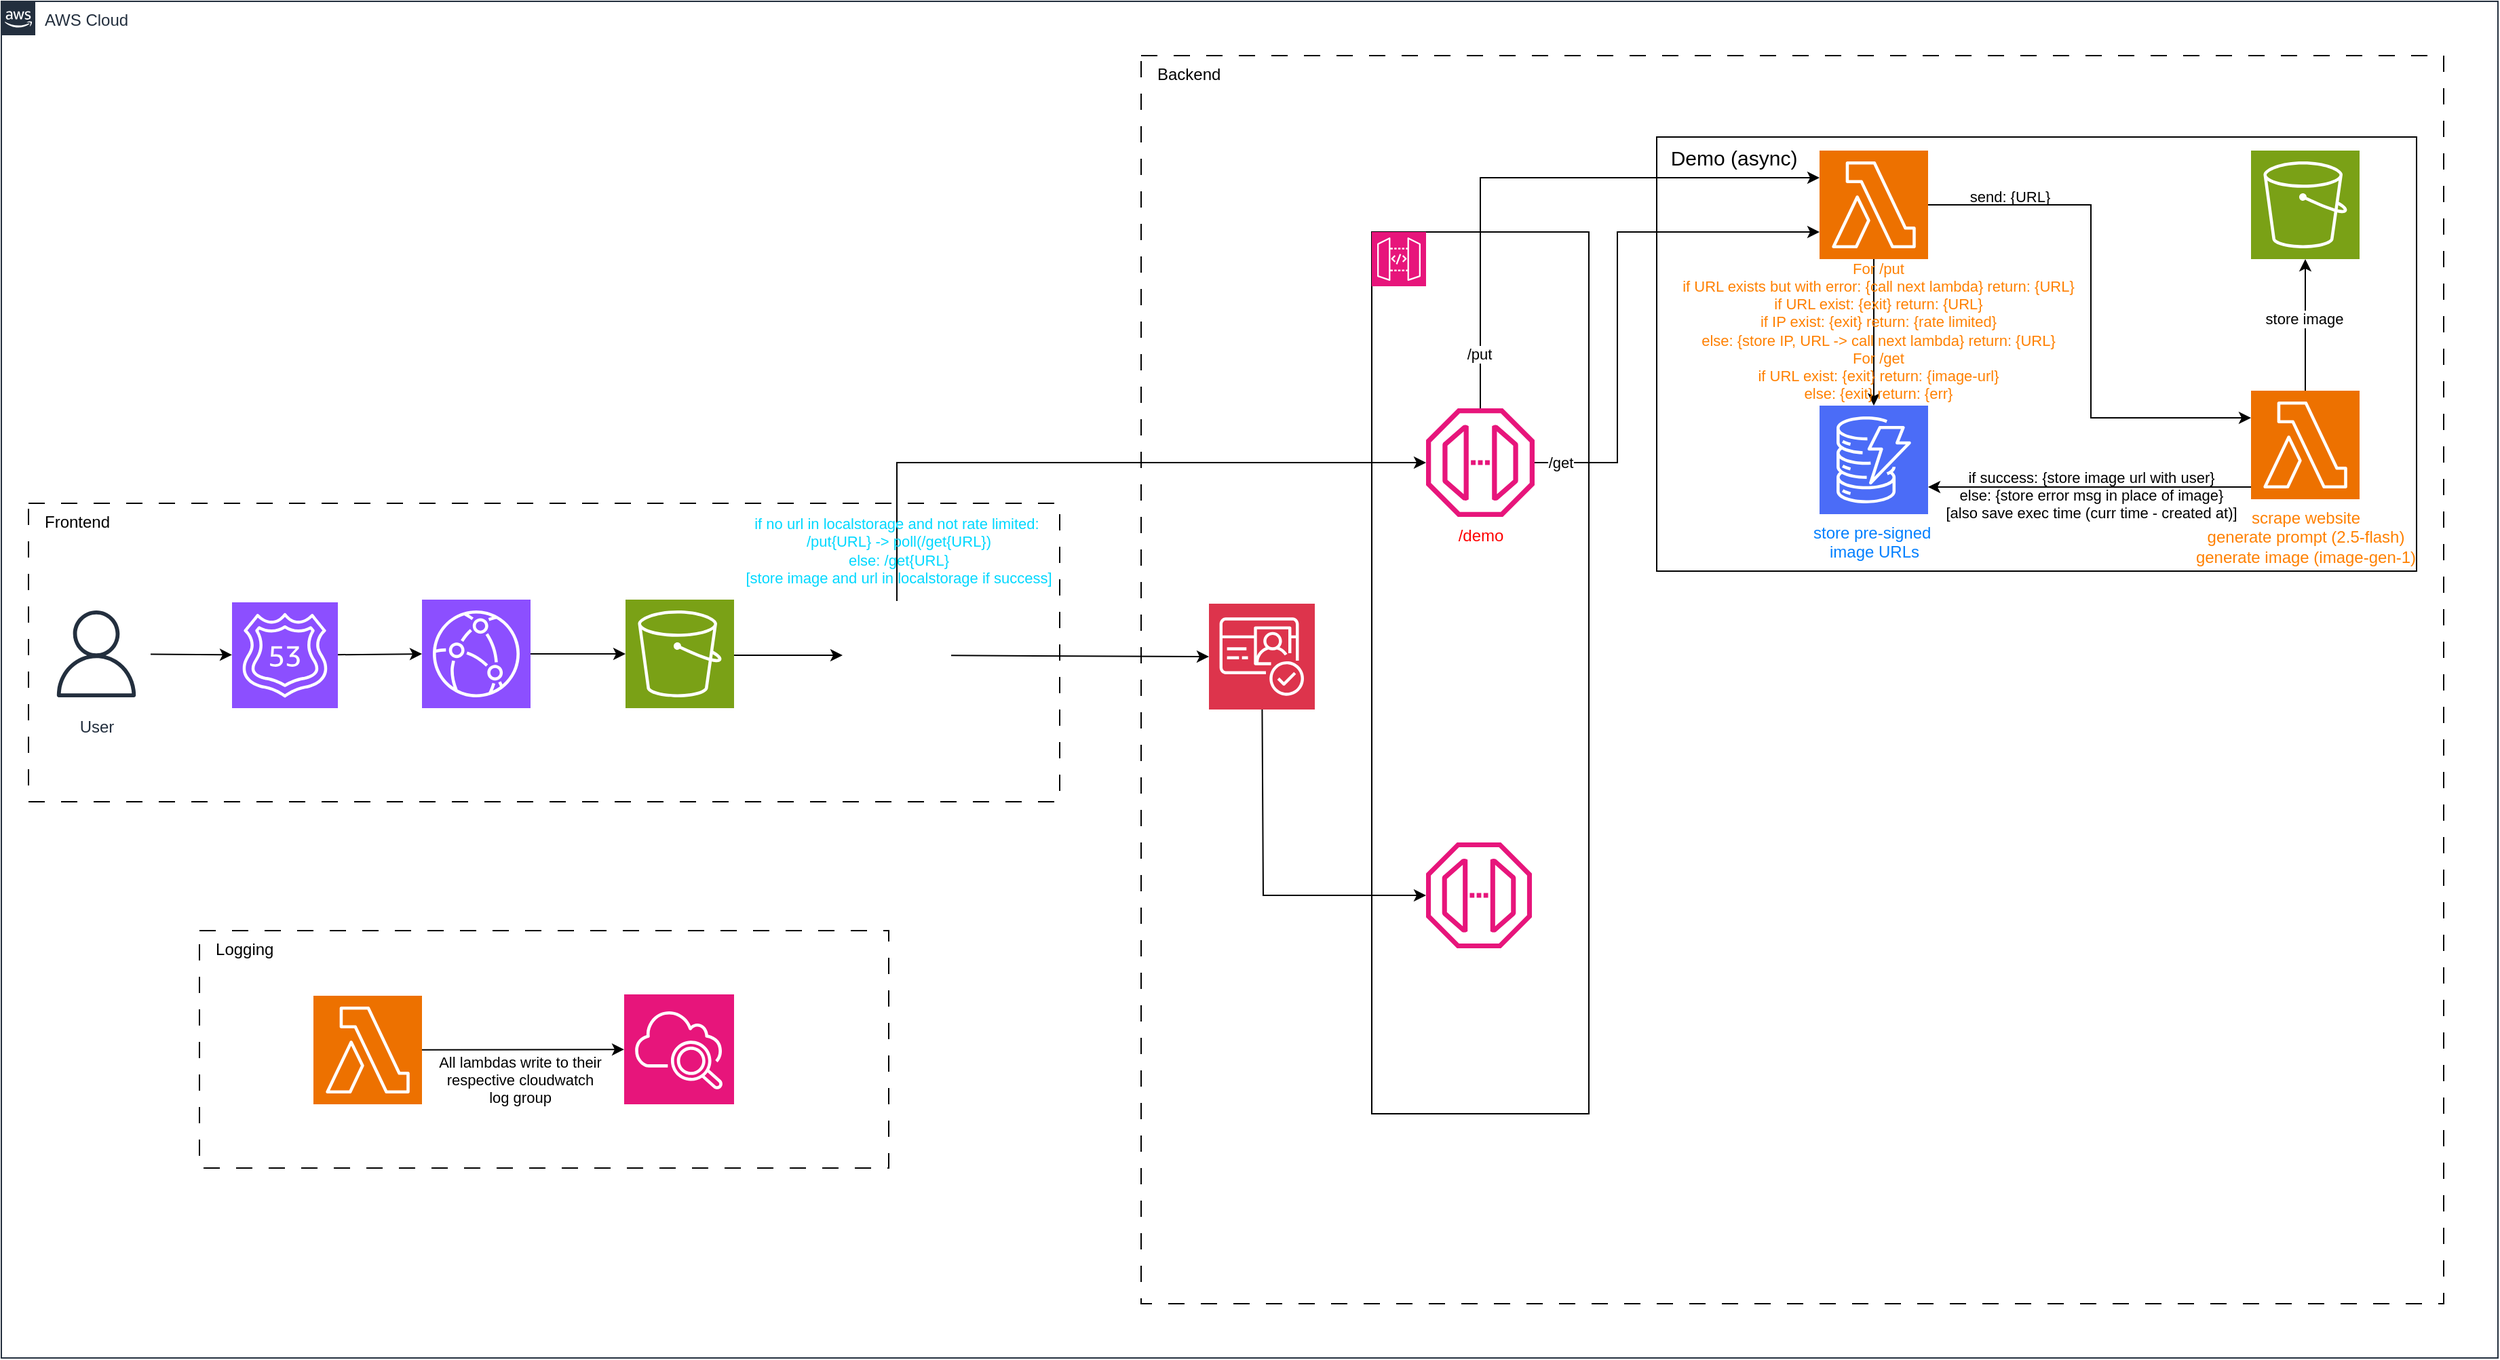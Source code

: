 <mxfile>
    <diagram id="Ht1M8jgEwFfnCIfOTk4-" name="Page-1">
        <mxGraphModel dx="2965" dy="1236" grid="0" gridSize="10" guides="1" tooltips="1" connect="1" arrows="1" fold="1" page="0" pageScale="1" pageWidth="1169" pageHeight="827" math="0" shadow="0">
            <root>
                <mxCell id="0"/>
                <mxCell id="1" parent="0"/>
                <mxCell id="UEzPUAAOIrF-is8g5C7q-74" value="AWS Cloud" style="points=[[0,0],[0.25,0],[0.5,0],[0.75,0],[1,0],[1,0.25],[1,0.5],[1,0.75],[1,1],[0.75,1],[0.5,1],[0.25,1],[0,1],[0,0.75],[0,0.5],[0,0.25]];outlineConnect=0;gradientColor=none;html=1;whiteSpace=wrap;fontSize=12;fontStyle=0;shape=mxgraph.aws4.group;grIcon=mxgraph.aws4.group_aws_cloud_alt;strokeColor=#232F3E;fillColor=none;verticalAlign=top;align=left;spacingLeft=30;fontColor=#232F3E;labelBackgroundColor=#ffffff;container=1;pointerEvents=0;collapsible=0;recursiveResize=0;" parent="1" vertex="1">
                    <mxGeometry x="-39" y="-294" width="1840" height="1000" as="geometry"/>
                </mxCell>
                <mxCell id="q4Ez89YPsQDKpwayuKLo-72" value="" style="rounded=0;whiteSpace=wrap;html=1;fillColor=none;" parent="UEzPUAAOIrF-is8g5C7q-74" vertex="1">
                    <mxGeometry x="1010" y="170" width="160" height="650" as="geometry"/>
                </mxCell>
                <mxCell id="q4Ez89YPsQDKpwayuKLo-29" value="&amp;nbsp; &amp;nbsp;Frontend" style="rounded=0;whiteSpace=wrap;html=1;fillColor=none;dashed=1;dashPattern=12 12;align=left;verticalAlign=top;" parent="UEzPUAAOIrF-is8g5C7q-74" vertex="1">
                    <mxGeometry x="20" y="370" width="760" height="220" as="geometry"/>
                </mxCell>
                <mxCell id="q4Ez89YPsQDKpwayuKLo-46" value="&amp;nbsp; &amp;nbsp;Backend" style="rounded=0;whiteSpace=wrap;html=1;fillColor=none;dashed=1;dashPattern=12 12;align=left;verticalAlign=top;movable=1;resizable=1;rotatable=1;deletable=1;editable=1;locked=0;connectable=1;" parent="UEzPUAAOIrF-is8g5C7q-74" vertex="1">
                    <mxGeometry x="840" y="40" width="960" height="920" as="geometry"/>
                </mxCell>
                <mxCell id="q4Ez89YPsQDKpwayuKLo-14" style="edgeStyle=orthogonalEdgeStyle;rounded=0;orthogonalLoop=1;jettySize=auto;html=1;" parent="UEzPUAAOIrF-is8g5C7q-74" source="q4Ez89YPsQDKpwayuKLo-3" target="q4Ez89YPsQDKpwayuKLo-4" edge="1">
                    <mxGeometry relative="1" as="geometry"/>
                </mxCell>
                <mxCell id="q4Ez89YPsQDKpwayuKLo-3" value="" style="sketch=0;points=[[0,0,0],[0.25,0,0],[0.5,0,0],[0.75,0,0],[1,0,0],[0,1,0],[0.25,1,0],[0.5,1,0],[0.75,1,0],[1,1,0],[0,0.25,0],[0,0.5,0],[0,0.75,0],[1,0.25,0],[1,0.5,0],[1,0.75,0]];outlineConnect=0;fontColor=#232F3E;fillColor=#8C4FFF;strokeColor=#ffffff;dashed=0;verticalLabelPosition=bottom;verticalAlign=top;align=center;html=1;fontSize=12;fontStyle=0;aspect=fixed;shape=mxgraph.aws4.resourceIcon;resIcon=mxgraph.aws4.cloudfront;" parent="UEzPUAAOIrF-is8g5C7q-74" vertex="1">
                    <mxGeometry x="310" y="441" width="80" height="80" as="geometry"/>
                </mxCell>
                <mxCell id="q4Ez89YPsQDKpwayuKLo-19" style="edgeStyle=orthogonalEdgeStyle;rounded=0;orthogonalLoop=1;jettySize=auto;html=1;entryX=0;entryY=0.5;entryDx=0;entryDy=0;" parent="UEzPUAAOIrF-is8g5C7q-74" source="q4Ez89YPsQDKpwayuKLo-4" target="q4Ez89YPsQDKpwayuKLo-18" edge="1">
                    <mxGeometry relative="1" as="geometry">
                        <Array as="points">
                            <mxPoint x="560" y="482"/>
                            <mxPoint x="560" y="482"/>
                        </Array>
                    </mxGeometry>
                </mxCell>
                <mxCell id="q4Ez89YPsQDKpwayuKLo-4" value="" style="sketch=0;points=[[0,0,0],[0.25,0,0],[0.5,0,0],[0.75,0,0],[1,0,0],[0,1,0],[0.25,1,0],[0.5,1,0],[0.75,1,0],[1,1,0],[0,0.25,0],[0,0.5,0],[0,0.75,0],[1,0.25,0],[1,0.5,0],[1,0.75,0]];outlineConnect=0;fontColor=#232F3E;fillColor=#7AA116;strokeColor=#ffffff;dashed=0;verticalLabelPosition=bottom;verticalAlign=top;align=center;html=1;fontSize=12;fontStyle=0;aspect=fixed;shape=mxgraph.aws4.resourceIcon;resIcon=mxgraph.aws4.s3;" parent="UEzPUAAOIrF-is8g5C7q-74" vertex="1">
                    <mxGeometry x="460" y="441" width="80" height="80" as="geometry"/>
                </mxCell>
                <mxCell id="q4Ez89YPsQDKpwayuKLo-5" value="&lt;font style=&quot;font-size: 15px;&quot;&gt;&amp;nbsp; Demo (async)&lt;/font&gt;" style="whiteSpace=wrap;html=1;fillColor=none;glass=0;rounded=0;align=left;verticalAlign=top;" parent="UEzPUAAOIrF-is8g5C7q-74" vertex="1">
                    <mxGeometry x="1220" y="100" width="560" height="320" as="geometry"/>
                </mxCell>
                <mxCell id="q4Ez89YPsQDKpwayuKLo-7" value="" style="sketch=0;points=[[0,0,0],[0.25,0,0],[0.5,0,0],[0.75,0,0],[1,0,0],[0,1,0],[0.25,1,0],[0.5,1,0],[0.75,1,0],[1,1,0],[0,0.25,0],[0,0.5,0],[0,0.75,0],[1,0.25,0],[1,0.5,0],[1,0.75,0]];outlineConnect=0;fontColor=#232F3E;fillColor=#ED7100;strokeColor=#ffffff;dashed=0;verticalLabelPosition=bottom;verticalAlign=top;align=center;html=1;fontSize=12;fontStyle=0;aspect=fixed;shape=mxgraph.aws4.resourceIcon;resIcon=mxgraph.aws4.lambda;" parent="UEzPUAAOIrF-is8g5C7q-74" vertex="1">
                    <mxGeometry x="1340" y="110" width="80" height="80" as="geometry"/>
                </mxCell>
                <mxCell id="q4Ez89YPsQDKpwayuKLo-8" value="&lt;div&gt;&lt;font style=&quot;color: rgb(255, 128, 0);&quot;&gt;scrape website&lt;/font&gt;&lt;/div&gt;&lt;div&gt;&lt;font style=&quot;color: rgb(255, 128, 0);&quot;&gt;generate prompt (2.5-flash)&lt;/font&gt;&lt;/div&gt;&lt;span&gt;&lt;font style=&quot;color: rgb(255, 128, 0);&quot;&gt;generate image (image-gen-1)&lt;/font&gt;&lt;/span&gt;" style="sketch=0;points=[[0,0,0],[0.25,0,0],[0.5,0,0],[0.75,0,0],[1,0,0],[0,1,0],[0.25,1,0],[0.5,1,0],[0.75,1,0],[1,1,0],[0,0.25,0],[0,0.5,0],[0,0.75,0],[1,0.25,0],[1,0.5,0],[1,0.75,0]];outlineConnect=0;fontColor=#232F3E;fillColor=#ED7100;strokeColor=#ffffff;dashed=0;verticalLabelPosition=bottom;verticalAlign=top;align=center;html=1;fontSize=12;fontStyle=0;aspect=fixed;shape=mxgraph.aws4.resourceIcon;resIcon=mxgraph.aws4.lambda;" parent="UEzPUAAOIrF-is8g5C7q-74" vertex="1">
                    <mxGeometry x="1658" y="287" width="80" height="80" as="geometry"/>
                </mxCell>
                <mxCell id="q4Ez89YPsQDKpwayuKLo-9" value="&lt;div&gt;&lt;font style=&quot;color: rgb(0, 127, 255);&quot;&gt;store pre-signed&amp;nbsp;&lt;/font&gt;&lt;/div&gt;&lt;div&gt;&lt;font style=&quot;color: rgb(0, 127, 255);&quot;&gt;image URLs&lt;/font&gt;&lt;/div&gt;" style="sketch=0;points=[[0,0,0],[0.25,0,0],[0.5,0,0],[0.75,0,0],[1,0,0],[0,1,0],[0.25,1,0],[0.5,1,0],[0.75,1,0],[1,1,0],[0,0.25,0],[0,0.5,0],[0,0.75,0],[1,0.25,0],[1,0.5,0],[1,0.75,0]];outlineConnect=0;fontColor=#232F3E;fillColor=#4B6CF7;strokeColor=#ffffff;dashed=0;verticalLabelPosition=bottom;verticalAlign=top;align=center;html=1;fontSize=12;fontStyle=0;aspect=fixed;shape=mxgraph.aws4.resourceIcon;resIcon=mxgraph.aws4.dynamodb;" parent="UEzPUAAOIrF-is8g5C7q-74" vertex="1">
                    <mxGeometry x="1340" y="298" width="80" height="80" as="geometry"/>
                </mxCell>
                <mxCell id="9" style="edgeStyle=none;html=1;" parent="UEzPUAAOIrF-is8g5C7q-74" source="q4Ez89YPsQDKpwayuKLo-10" target="6" edge="1">
                    <mxGeometry relative="1" as="geometry"/>
                </mxCell>
                <mxCell id="q4Ez89YPsQDKpwayuKLo-10" value="User" style="sketch=0;outlineConnect=0;fontColor=#232F3E;gradientColor=none;strokeColor=#232F3E;fillColor=#ffffff;dashed=0;verticalLabelPosition=bottom;verticalAlign=top;align=center;html=1;fontSize=12;fontStyle=0;aspect=fixed;shape=mxgraph.aws4.resourceIcon;resIcon=mxgraph.aws4.user;" parent="UEzPUAAOIrF-is8g5C7q-74" vertex="1">
                    <mxGeometry x="30" y="441" width="80" height="80" as="geometry"/>
                </mxCell>
                <mxCell id="q4Ez89YPsQDKpwayuKLo-61" style="edgeStyle=orthogonalEdgeStyle;rounded=0;orthogonalLoop=1;jettySize=auto;html=1;exitX=0.5;exitY=0;exitDx=0;exitDy=0;" parent="UEzPUAAOIrF-is8g5C7q-74" source="q4Ez89YPsQDKpwayuKLo-18" target="q4Ez89YPsQDKpwayuKLo-55" edge="1">
                    <mxGeometry relative="1" as="geometry">
                        <Array as="points">
                            <mxPoint x="660" y="340"/>
                        </Array>
                    </mxGeometry>
                </mxCell>
                <mxCell id="q4Ez89YPsQDKpwayuKLo-65" value="&lt;div&gt;&lt;font style=&quot;color: light-dark(rgb(0, 216, 255), rgb(237, 237, 237));&quot;&gt;if no url in localstorage and not rate limited:&amp;nbsp;&lt;/font&gt;&lt;/div&gt;&lt;div&gt;&lt;font style=&quot;color: light-dark(rgb(0, 216, 255), rgb(237, 237, 237));&quot;&gt;/put{URL} -&amp;gt; poll(/get{URL})&lt;/font&gt;&lt;/div&gt;&lt;div&gt;&lt;font style=&quot;color: light-dark(rgb(0, 216, 255), rgb(237, 237, 237));&quot;&gt;else: /get{URL}&lt;/font&gt;&lt;/div&gt;&lt;div&gt;&lt;font style=&quot;color: light-dark(rgb(0, 216, 255), rgb(237, 237, 237));&quot;&gt;[store image and url in localstorage if success]&lt;/font&gt;&lt;/div&gt;" style="edgeLabel;html=1;align=center;verticalAlign=middle;resizable=0;points=[];labelBackgroundColor=none;" parent="q4Ez89YPsQDKpwayuKLo-61" vertex="1" connectable="0">
                    <mxGeometry x="0.119" y="2" relative="1" as="geometry">
                        <mxPoint x="-173" y="67" as="offset"/>
                    </mxGeometry>
                </mxCell>
                <mxCell id="q4Ez89YPsQDKpwayuKLo-18" value="" style="shape=image;verticalLabelPosition=bottom;labelBackgroundColor=default;verticalAlign=top;aspect=fixed;imageAspect=0;image=https://cdn.freebiesupply.com/logos/large/2x/react-1-logo-png-transparent.png;" parent="UEzPUAAOIrF-is8g5C7q-74" vertex="1">
                    <mxGeometry x="620" y="442" width="80" height="80" as="geometry"/>
                </mxCell>
                <mxCell id="q4Ez89YPsQDKpwayuKLo-55" value="&lt;span style=&quot;background-color: light-dark(#ffffff, var(--ge-dark-color, #121212));&quot;&gt;&lt;font style=&quot;color: rgb(255, 0, 0);&quot;&gt;/demo&lt;/font&gt;&lt;/span&gt;" style="sketch=0;outlineConnect=0;fontColor=#232F3E;gradientColor=none;fillColor=#E7157B;strokeColor=none;dashed=0;verticalLabelPosition=bottom;verticalAlign=top;align=center;html=1;fontSize=12;fontStyle=0;aspect=fixed;pointerEvents=1;shape=mxgraph.aws4.endpoint;" parent="UEzPUAAOIrF-is8g5C7q-74" vertex="1">
                    <mxGeometry x="1050" y="300" width="80" height="80" as="geometry"/>
                </mxCell>
                <mxCell id="q4Ez89YPsQDKpwayuKLo-59" value="" style="sketch=0;outlineConnect=0;fontColor=#232F3E;gradientColor=none;fillColor=#E7157B;strokeColor=none;dashed=0;verticalLabelPosition=bottom;verticalAlign=top;align=center;html=1;fontSize=12;fontStyle=0;aspect=fixed;pointerEvents=1;shape=mxgraph.aws4.endpoint;" parent="UEzPUAAOIrF-is8g5C7q-74" vertex="1">
                    <mxGeometry x="1050" y="620" width="78" height="78" as="geometry"/>
                </mxCell>
                <mxCell id="q4Ez89YPsQDKpwayuKLo-68" style="edgeStyle=orthogonalEdgeStyle;rounded=0;orthogonalLoop=1;jettySize=auto;html=1;entryX=0.5;entryY=0;entryDx=0;entryDy=0;entryPerimeter=0;" parent="UEzPUAAOIrF-is8g5C7q-74" source="q4Ez89YPsQDKpwayuKLo-7" target="q4Ez89YPsQDKpwayuKLo-9" edge="1">
                    <mxGeometry relative="1" as="geometry"/>
                </mxCell>
                <mxCell id="q4Ez89YPsQDKpwayuKLo-69" value="&lt;div&gt;&lt;font style=&quot;color: rgb(255, 128, 0);&quot;&gt;For /put&lt;/font&gt;&lt;/div&gt;&lt;div&gt;&lt;font style=&quot;color: rgb(255, 128, 0);&quot;&gt;if URL exists but with error: {call next lambda} return: {URL}&lt;/font&gt;&lt;/div&gt;&lt;div&gt;&lt;font style=&quot;color: rgb(255, 128, 0);&quot;&gt;if URL exist: {exit} return: {URL}&lt;/font&gt;&lt;/div&gt;&lt;div&gt;&lt;font style=&quot;color: rgb(255, 128, 0);&quot;&gt;if IP exist: {exit} return: {rate limited}&lt;/font&gt;&lt;/div&gt;&lt;div&gt;&lt;font style=&quot;color: rgb(255, 128, 0);&quot;&gt;&lt;font style=&quot;&quot;&gt;&lt;font style=&quot;&quot;&gt;&lt;font style=&quot;&quot;&gt;else: {store IP, URL -&amp;gt;&amp;nbsp;&lt;/font&gt;&lt;font style=&quot;&quot;&gt;call next lambda}&lt;/font&gt;&amp;nbsp;&lt;/font&gt;&lt;/font&gt;&lt;font style=&quot;&quot;&gt;return: {URL}&lt;/font&gt;&lt;/font&gt;&lt;/div&gt;&lt;div&gt;&lt;font style=&quot;color: rgb(255, 128, 0);&quot;&gt;For /get&lt;/font&gt;&lt;/div&gt;&lt;div&gt;&lt;font style=&quot;color: rgb(255, 128, 0);&quot;&gt;if URL exist: {exit} return: {image-url}&lt;/font&gt;&lt;/div&gt;&lt;div&gt;&lt;font style=&quot;color: rgb(255, 128, 0);&quot;&gt;else: {exit} return: {err}&lt;/font&gt;&lt;/div&gt;" style="edgeLabel;html=1;align=center;verticalAlign=middle;resizable=0;points=[];labelBackgroundColor=none;" parent="q4Ez89YPsQDKpwayuKLo-68" vertex="1" connectable="0">
                    <mxGeometry x="0.025" relative="1" as="geometry">
                        <mxPoint x="3" y="-3" as="offset"/>
                    </mxGeometry>
                </mxCell>
                <mxCell id="q4Ez89YPsQDKpwayuKLo-70" style="edgeStyle=orthogonalEdgeStyle;rounded=0;orthogonalLoop=1;jettySize=auto;html=1;entryX=0;entryY=0.25;entryDx=0;entryDy=0;entryPerimeter=0;" parent="UEzPUAAOIrF-is8g5C7q-74" source="q4Ez89YPsQDKpwayuKLo-7" target="q4Ez89YPsQDKpwayuKLo-8" edge="1">
                    <mxGeometry relative="1" as="geometry">
                        <Array as="points">
                            <mxPoint x="1540" y="150"/>
                            <mxPoint x="1540" y="307"/>
                        </Array>
                    </mxGeometry>
                </mxCell>
                <mxCell id="q4Ez89YPsQDKpwayuKLo-74" value="send: {URL}" style="edgeLabel;html=1;align=center;verticalAlign=middle;resizable=0;points=[];labelBackgroundColor=none;" parent="q4Ez89YPsQDKpwayuKLo-70" vertex="1" connectable="0">
                    <mxGeometry x="-0.036" y="-1" relative="1" as="geometry">
                        <mxPoint x="-59" y="-77" as="offset"/>
                    </mxGeometry>
                </mxCell>
                <mxCell id="q4Ez89YPsQDKpwayuKLo-56" value="" style="sketch=0;points=[[0,0,0],[0.25,0,0],[0.5,0,0],[0.75,0,0],[1,0,0],[0,1,0],[0.25,1,0],[0.5,1,0],[0.75,1,0],[1,1,0],[0,0.25,0],[0,0.5,0],[0,0.75,0],[1,0.25,0],[1,0.5,0],[1,0.75,0]];outlineConnect=0;fontColor=#232F3E;fillColor=#E7157B;strokeColor=#ffffff;dashed=0;verticalLabelPosition=bottom;verticalAlign=top;align=center;html=1;fontSize=12;fontStyle=0;aspect=fixed;shape=mxgraph.aws4.resourceIcon;resIcon=mxgraph.aws4.api_gateway;perimeterSpacing=0;" parent="UEzPUAAOIrF-is8g5C7q-74" vertex="1">
                    <mxGeometry x="1010" y="170" width="40" height="40" as="geometry"/>
                </mxCell>
                <mxCell id="q4Ez89YPsQDKpwayuKLo-85" style="edgeStyle=orthogonalEdgeStyle;rounded=0;orthogonalLoop=1;jettySize=auto;html=1;entryX=1;entryY=0.75;entryDx=0;entryDy=0;entryPerimeter=0;" parent="UEzPUAAOIrF-is8g5C7q-74" source="q4Ez89YPsQDKpwayuKLo-8" target="q4Ez89YPsQDKpwayuKLo-9" edge="1">
                    <mxGeometry relative="1" as="geometry">
                        <mxPoint x="1420" y="340" as="targetPoint"/>
                        <Array as="points">
                            <mxPoint x="1550" y="358"/>
                            <mxPoint x="1550" y="358"/>
                        </Array>
                    </mxGeometry>
                </mxCell>
                <mxCell id="q4Ez89YPsQDKpwayuKLo-87" value="if success: {store image url with user}&lt;div&gt;else: {store error msg in place of image}&lt;br&gt;&lt;div&gt;[also save exec time (curr time - created at)]&lt;/div&gt;&lt;/div&gt;" style="edgeLabel;html=1;align=center;verticalAlign=middle;resizable=0;points=[];labelBackgroundColor=none;" parent="q4Ez89YPsQDKpwayuKLo-85" vertex="1" connectable="0">
                    <mxGeometry x="0.187" y="-1" relative="1" as="geometry">
                        <mxPoint x="23" y="7" as="offset"/>
                    </mxGeometry>
                </mxCell>
                <mxCell id="q4Ez89YPsQDKpwayuKLo-88" value="" style="sketch=0;points=[[0,0,0],[0.25,0,0],[0.5,0,0],[0.75,0,0],[1,0,0],[0,1,0],[0.25,1,0],[0.5,1,0],[0.75,1,0],[1,1,0],[0,0.25,0],[0,0.5,0],[0,0.75,0],[1,0.25,0],[1,0.5,0],[1,0.75,0]];outlineConnect=0;fontColor=#232F3E;fillColor=#7AA116;strokeColor=#ffffff;dashed=0;verticalLabelPosition=bottom;verticalAlign=top;align=center;html=1;fontSize=12;fontStyle=0;aspect=fixed;shape=mxgraph.aws4.resourceIcon;resIcon=mxgraph.aws4.s3;" parent="UEzPUAAOIrF-is8g5C7q-74" vertex="1">
                    <mxGeometry x="1658" y="110" width="80" height="80" as="geometry"/>
                </mxCell>
                <mxCell id="q4Ez89YPsQDKpwayuKLo-89" style="edgeStyle=orthogonalEdgeStyle;rounded=0;orthogonalLoop=1;jettySize=auto;html=1;entryX=0.5;entryY=1;entryDx=0;entryDy=0;entryPerimeter=0;" parent="UEzPUAAOIrF-is8g5C7q-74" source="q4Ez89YPsQDKpwayuKLo-8" target="q4Ez89YPsQDKpwayuKLo-88" edge="1">
                    <mxGeometry relative="1" as="geometry"/>
                </mxCell>
                <mxCell id="q4Ez89YPsQDKpwayuKLo-90" value="store image" style="edgeLabel;html=1;align=center;verticalAlign=middle;resizable=0;points=[];" parent="q4Ez89YPsQDKpwayuKLo-89" vertex="1" connectable="0">
                    <mxGeometry x="0.096" y="1" relative="1" as="geometry">
                        <mxPoint as="offset"/>
                    </mxGeometry>
                </mxCell>
                <mxCell id="5" style="edgeStyle=none;html=1;rounded=0;curved=0;" parent="UEzPUAAOIrF-is8g5C7q-74" source="q4Ez89YPsQDKpwayuKLo-93" target="q4Ez89YPsQDKpwayuKLo-59" edge="1">
                    <mxGeometry relative="1" as="geometry">
                        <Array as="points">
                            <mxPoint x="930" y="659"/>
                        </Array>
                    </mxGeometry>
                </mxCell>
                <mxCell id="q4Ez89YPsQDKpwayuKLo-93" value="" style="sketch=0;points=[[0,0,0],[0.25,0,0],[0.5,0,0],[0.75,0,0],[1,0,0],[0,1,0],[0.25,1,0],[0.5,1,0],[0.75,1,0],[1,1,0],[0,0.25,0],[0,0.5,0],[0,0.75,0],[1,0.25,0],[1,0.5,0],[1,0.75,0]];outlineConnect=0;fontColor=#232F3E;fillColor=#DD344C;strokeColor=#ffffff;dashed=0;verticalLabelPosition=bottom;verticalAlign=top;align=center;html=1;fontSize=12;fontStyle=0;aspect=fixed;shape=mxgraph.aws4.resourceIcon;resIcon=mxgraph.aws4.cognito;" parent="UEzPUAAOIrF-is8g5C7q-74" vertex="1">
                    <mxGeometry x="890" y="444" width="78" height="78" as="geometry"/>
                </mxCell>
                <mxCell id="q4Ez89YPsQDKpwayuKLo-96" value="" style="shape=image;verticalLabelPosition=bottom;labelBackgroundColor=default;verticalAlign=top;aspect=fixed;imageAspect=0;image=https://d-cb.jc-cdn.com/sites/crackberry.com/files/styles/large/public/article_images/2023/08/openai-logo.jpg;clipPath=inset(0% 12.67% 0.22% 12.33%);" parent="UEzPUAAOIrF-is8g5C7q-74" vertex="1">
                    <mxGeometry x="1707" y="336.35" width="31" height="30.93" as="geometry"/>
                </mxCell>
                <mxCell id="3" style="edgeStyle=none;html=1;entryX=0;entryY=0.5;entryDx=0;entryDy=0;entryPerimeter=0;" parent="UEzPUAAOIrF-is8g5C7q-74" source="q4Ez89YPsQDKpwayuKLo-18" target="q4Ez89YPsQDKpwayuKLo-93" edge="1">
                    <mxGeometry relative="1" as="geometry"/>
                </mxCell>
                <mxCell id="6" value="" style="sketch=0;points=[[0,0,0],[0.25,0,0],[0.5,0,0],[0.75,0,0],[1,0,0],[0,1,0],[0.25,1,0],[0.5,1,0],[0.75,1,0],[1,1,0],[0,0.25,0],[0,0.5,0],[0,0.75,0],[1,0.25,0],[1,0.5,0],[1,0.75,0]];outlineConnect=0;fontColor=#232F3E;fillColor=#8C4FFF;strokeColor=#ffffff;dashed=0;verticalLabelPosition=bottom;verticalAlign=top;align=center;html=1;fontSize=12;fontStyle=0;aspect=fixed;shape=mxgraph.aws4.resourceIcon;resIcon=mxgraph.aws4.route_53;" parent="UEzPUAAOIrF-is8g5C7q-74" vertex="1">
                    <mxGeometry x="170" y="443" width="78" height="78" as="geometry"/>
                </mxCell>
                <mxCell id="10" style="edgeStyle=none;html=1;entryX=0;entryY=0.5;entryDx=0;entryDy=0;entryPerimeter=0;" parent="UEzPUAAOIrF-is8g5C7q-74" source="6" target="q4Ez89YPsQDKpwayuKLo-3" edge="1">
                    <mxGeometry relative="1" as="geometry"/>
                </mxCell>
                <mxCell id="11" value="" style="shape=image;verticalLabelPosition=bottom;labelBackgroundColor=default;verticalAlign=top;aspect=fixed;imageAspect=0;image=https://cdn.worldvectorlogo.com/logos/typescript-2.svg;" parent="UEzPUAAOIrF-is8g5C7q-74" vertex="1">
                    <mxGeometry x="620" y="482" width="40" height="40" as="geometry"/>
                </mxCell>
                <mxCell id="16" value="" style="shape=image;verticalLabelPosition=bottom;labelBackgroundColor=default;verticalAlign=top;aspect=fixed;imageAspect=0;image=https://static.vecteezy.com/system/resources/previews/055/687/055/non_2x/rectangle-gemini-google-icon-symbol-logo-free-png.png;clipPath=inset(15% 15% 15% 15%);" parent="UEzPUAAOIrF-is8g5C7q-74" vertex="1">
                    <mxGeometry x="1707" y="305.07" width="31.28" height="31.28" as="geometry"/>
                </mxCell>
                <mxCell id="19" style="edgeStyle=elbowEdgeStyle;html=1;entryX=0;entryY=0.75;entryDx=0;entryDy=0;entryPerimeter=0;rounded=0;strokeColor=default;" parent="UEzPUAAOIrF-is8g5C7q-74" source="q4Ez89YPsQDKpwayuKLo-55" target="q4Ez89YPsQDKpwayuKLo-7" edge="1">
                    <mxGeometry relative="1" as="geometry">
                        <Array as="points">
                            <mxPoint x="1191" y="257"/>
                        </Array>
                    </mxGeometry>
                </mxCell>
                <mxCell id="21" value="/get" style="edgeLabel;html=1;align=center;verticalAlign=middle;resizable=0;points=[];" parent="19" vertex="1" connectable="0">
                    <mxGeometry x="-0.903" relative="1" as="geometry">
                        <mxPoint as="offset"/>
                    </mxGeometry>
                </mxCell>
                <mxCell id="20" style="edgeStyle=orthogonalEdgeStyle;html=1;entryX=0;entryY=0.25;entryDx=0;entryDy=0;entryPerimeter=0;rounded=0;" parent="UEzPUAAOIrF-is8g5C7q-74" source="q4Ez89YPsQDKpwayuKLo-55" target="q4Ez89YPsQDKpwayuKLo-7" edge="1">
                    <mxGeometry relative="1" as="geometry">
                        <Array as="points">
                            <mxPoint x="1090" y="130"/>
                        </Array>
                    </mxGeometry>
                </mxCell>
                <mxCell id="22" value="/put" style="edgeLabel;html=1;align=center;verticalAlign=middle;resizable=0;points=[];" parent="20" vertex="1" connectable="0">
                    <mxGeometry x="-0.806" y="1" relative="1" as="geometry">
                        <mxPoint as="offset"/>
                    </mxGeometry>
                </mxCell>
                <mxCell id="23" value="&lt;span style=&quot;color: rgb(0, 0, 0);&quot;&gt;&amp;nbsp; &amp;nbsp;&lt;/span&gt;Logging" style="rounded=0;whiteSpace=wrap;html=1;fillColor=none;align=left;verticalAlign=top;dashed=1;dashPattern=12 12;" vertex="1" parent="UEzPUAAOIrF-is8g5C7q-74">
                    <mxGeometry x="146" y="685" width="508" height="175" as="geometry"/>
                </mxCell>
                <mxCell id="24" value="" style="sketch=0;points=[[0,0,0],[0.25,0,0],[0.5,0,0],[0.75,0,0],[1,0,0],[0,1,0],[0.25,1,0],[0.5,1,0],[0.75,1,0],[1,1,0],[0,0.25,0],[0,0.5,0],[0,0.75,0],[1,0.25,0],[1,0.5,0],[1,0.75,0]];points=[[0,0,0],[0.25,0,0],[0.5,0,0],[0.75,0,0],[1,0,0],[0,1,0],[0.25,1,0],[0.5,1,0],[0.75,1,0],[1,1,0],[0,0.25,0],[0,0.5,0],[0,0.75,0],[1,0.25,0],[1,0.5,0],[1,0.75,0]];outlineConnect=0;fontColor=#232F3E;fillColor=#E7157B;strokeColor=#ffffff;dashed=0;verticalLabelPosition=bottom;verticalAlign=top;align=center;html=1;fontSize=12;fontStyle=0;aspect=fixed;shape=mxgraph.aws4.resourceIcon;resIcon=mxgraph.aws4.cloudwatch_2;" vertex="1" parent="UEzPUAAOIrF-is8g5C7q-74">
                    <mxGeometry x="459" y="732" width="81" height="81" as="geometry"/>
                </mxCell>
                <mxCell id="27" style="edgeStyle=none;html=1;" edge="1" parent="UEzPUAAOIrF-is8g5C7q-74" source="26" target="24">
                    <mxGeometry relative="1" as="geometry"/>
                </mxCell>
                <mxCell id="28" value="All lambdas write to their&lt;div&gt;respective cloudwatch&lt;/div&gt;&lt;div&gt;log group&lt;/div&gt;" style="edgeLabel;html=1;align=center;verticalAlign=middle;resizable=0;points=[];" vertex="1" connectable="0" parent="27">
                    <mxGeometry x="-0.181" relative="1" as="geometry">
                        <mxPoint x="11" y="22" as="offset"/>
                    </mxGeometry>
                </mxCell>
                <mxCell id="26" value="" style="sketch=0;points=[[0,0,0],[0.25,0,0],[0.5,0,0],[0.75,0,0],[1,0,0],[0,1,0],[0.25,1,0],[0.5,1,0],[0.75,1,0],[1,1,0],[0,0.25,0],[0,0.5,0],[0,0.75,0],[1,0.25,0],[1,0.5,0],[1,0.75,0]];outlineConnect=0;fontColor=#232F3E;fillColor=#ED7100;strokeColor=#ffffff;dashed=0;verticalLabelPosition=bottom;verticalAlign=top;align=center;html=1;fontSize=12;fontStyle=0;aspect=fixed;shape=mxgraph.aws4.resourceIcon;resIcon=mxgraph.aws4.lambda;" vertex="1" parent="UEzPUAAOIrF-is8g5C7q-74">
                    <mxGeometry x="230" y="733" width="80" height="80" as="geometry"/>
                </mxCell>
            </root>
        </mxGraphModel>
    </diagram>
</mxfile>